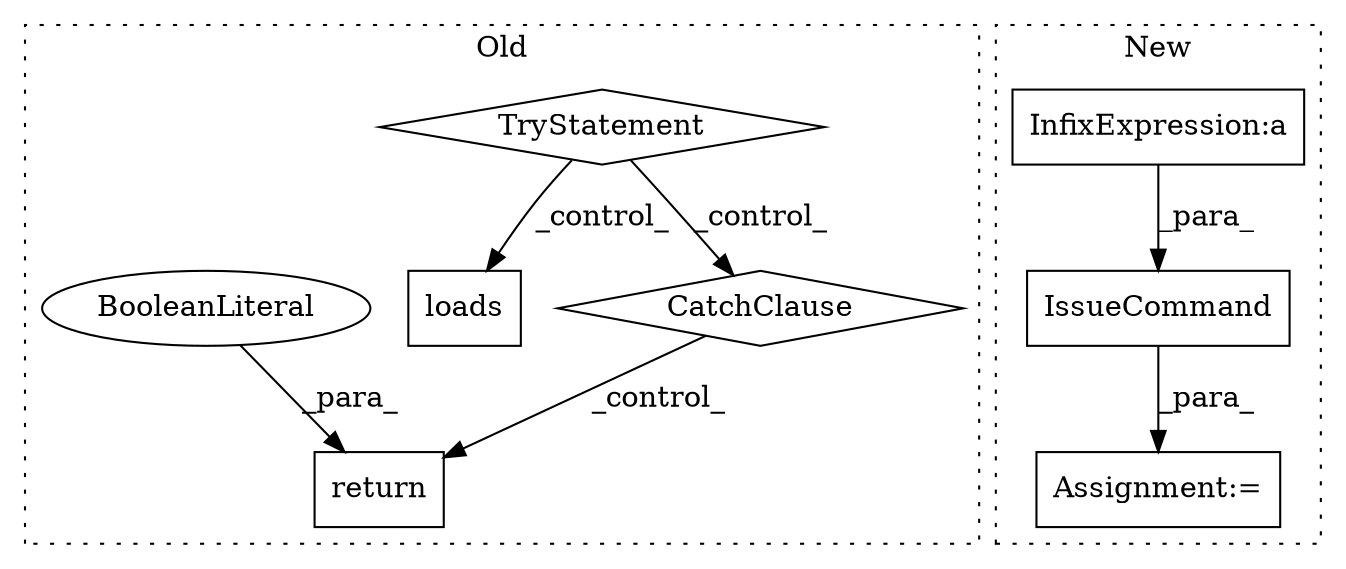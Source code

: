 digraph G {
subgraph cluster0 {
1 [label="loads" a="32" s="4458,4470" l="6,1" shape="box"];
5 [label="TryStatement" a="54" s="4441" l="4" shape="diamond"];
6 [label="CatchClause" a="12" s="4480,4513" l="11,2" shape="diamond"];
7 [label="return" a="41" s="4523" l="7" shape="box"];
8 [label="BooleanLiteral" a="9" s="4530" l="5" shape="ellipse"];
label = "Old";
style="dotted";
}
subgraph cluster1 {
2 [label="IssueCommand" a="32" s="4348,4469" l="13,1" shape="box"];
3 [label="InfixExpression:a" a="27" s="4437" l="3" shape="box"];
4 [label="Assignment:=" a="7" s="4338" l="2" shape="box"];
label = "New";
style="dotted";
}
2 -> 4 [label="_para_"];
3 -> 2 [label="_para_"];
5 -> 6 [label="_control_"];
5 -> 1 [label="_control_"];
6 -> 7 [label="_control_"];
8 -> 7 [label="_para_"];
}